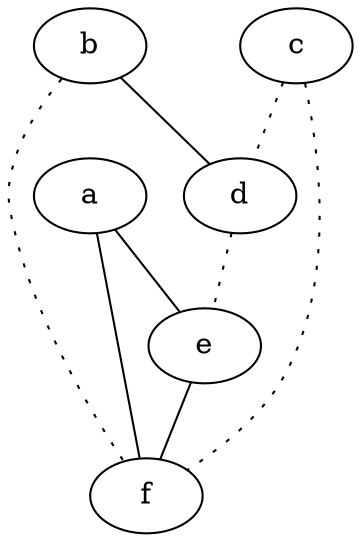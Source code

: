 graph {
a -- e;
a -- f;
b -- d;
b -- f [style=dotted];
c -- d [style=dotted];
c -- f [style=dotted];
d -- e [style=dotted];
e -- f;
}
